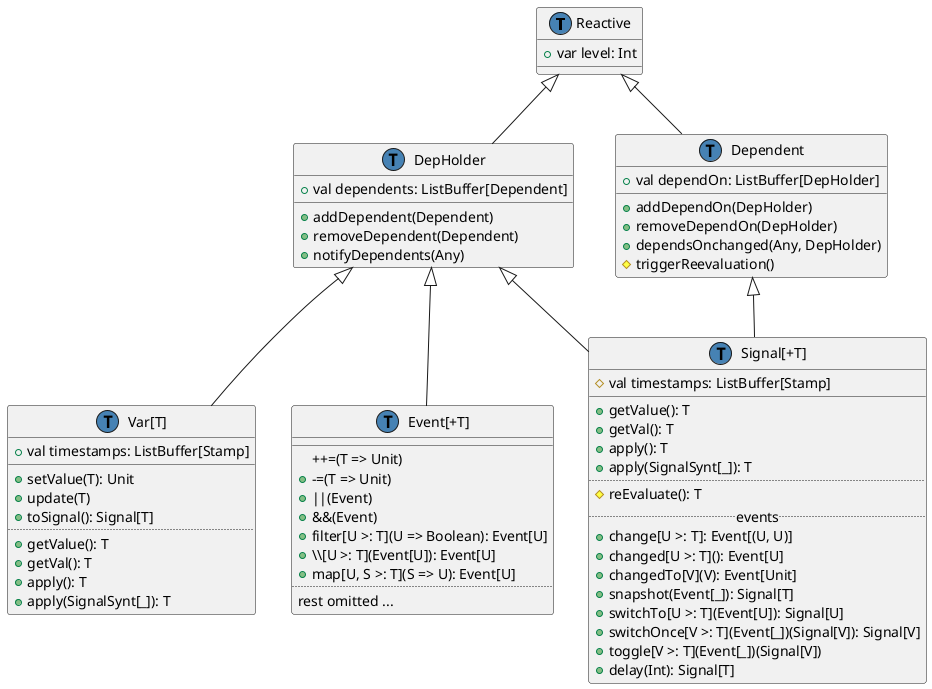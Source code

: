 @startuml
class Reactive {
  +var level: Int
}

class DepHolder extends Reactive {
  +val dependents: ListBuffer[Dependent]
  __
  +addDependent(Dependent)
  +removeDependent(Dependent)
  +notifyDependents(Any)
}

class Dependent extends Reactive {
  +val dependOn: ListBuffer[DepHolder]
  __
  +addDependOn(DepHolder)
  +removeDependOn(DepHolder)
  +dependsOnchanged(Any, DepHolder)
  #triggerReevaluation()
}

class "Var[T]" as Var extends DepHolder {
  +val timestamps: ListBuffer[Stamp]
  __
  +setValue(T): Unit
  +update(T)
  +toSignal(): Signal[T]
  ..
  +getValue(): T
  +getVal(): T
  +apply(): T
  +apply(SignalSynt[_]): T
}

class "Signal[+T]" as Signal {
  #val timestamps: ListBuffer[Stamp]
  __
  +getValue(): T
  +getVal(): T
  +apply(): T
  +apply(SignalSynt[_]): T
  ..
  #reEvaluate(): T
  .. events ..
  +change[U >: T]: Event[(U, U)]
  +changed[U >: T](): Event[U]
  +changedTo[V](V): Event[Unit]
  +snapshot(Event[_]): Signal[T]
  +switchTo[U >: T](Event[U]): Signal[U]
  +switchOnce[V >: T](Event[_])(Signal[V]): Signal[V]
  +toggle[V >: T](Event[_])(Signal[V])
  +delay(Int): Signal[T]
}

DepHolder <|-- Signal
Dependent <|-- Signal

class "Event[+T]" as Event extends DepHolder {
  __
  ++=(T => Unit)
  +-=(T => Unit)
  +||(Event)
  +&&(Event)
  +filter[U >: T](U => Boolean): Event[U]
  +\\\[U >: T](Event[U]): Event[U]
  +map[U, S >: T](S => U): Event[U]
  ..
  rest omitted ...
}

class Signal << (T,#4682b4) >>
class Var << (T,#4682b4) >>
class DepHolder << (T,#4682b4) >>
class Dependent << (T,#4682b4) >>
class Reactive << (T,#4682b4) >>
class Event << (T,#4682b4) >>
@enduml